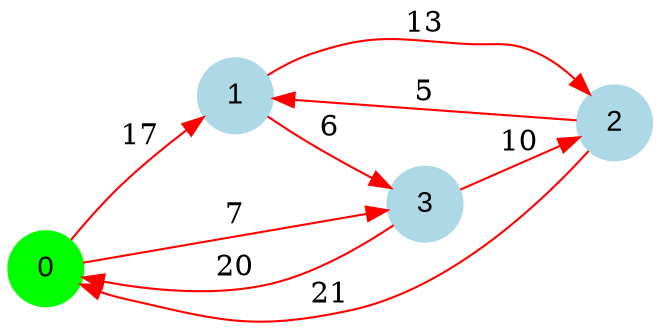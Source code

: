 digraph graphe {
rankdir = LR;
edge [color=red];
0 [fontname="Arial", shape = circle, color=green, style=filled];
1 [fontname="Arial", shape = circle, color=lightblue, style=filled];
2 [fontname="Arial", shape = circle, color=lightblue, style=filled];
3 [fontname="Arial", shape = circle, color=lightblue, style=filled];
	0 -> 1 [label = "17"];
	0 -> 3 [label = "7"];
	1 -> 2 [label = "13"];
	1 -> 3 [label = "6"];
	2 -> 0 [label = "21"];
	2 -> 1 [label = "5"];
	3 -> 0 [label = "20"];
	3 -> 2 [label = "10"];
}